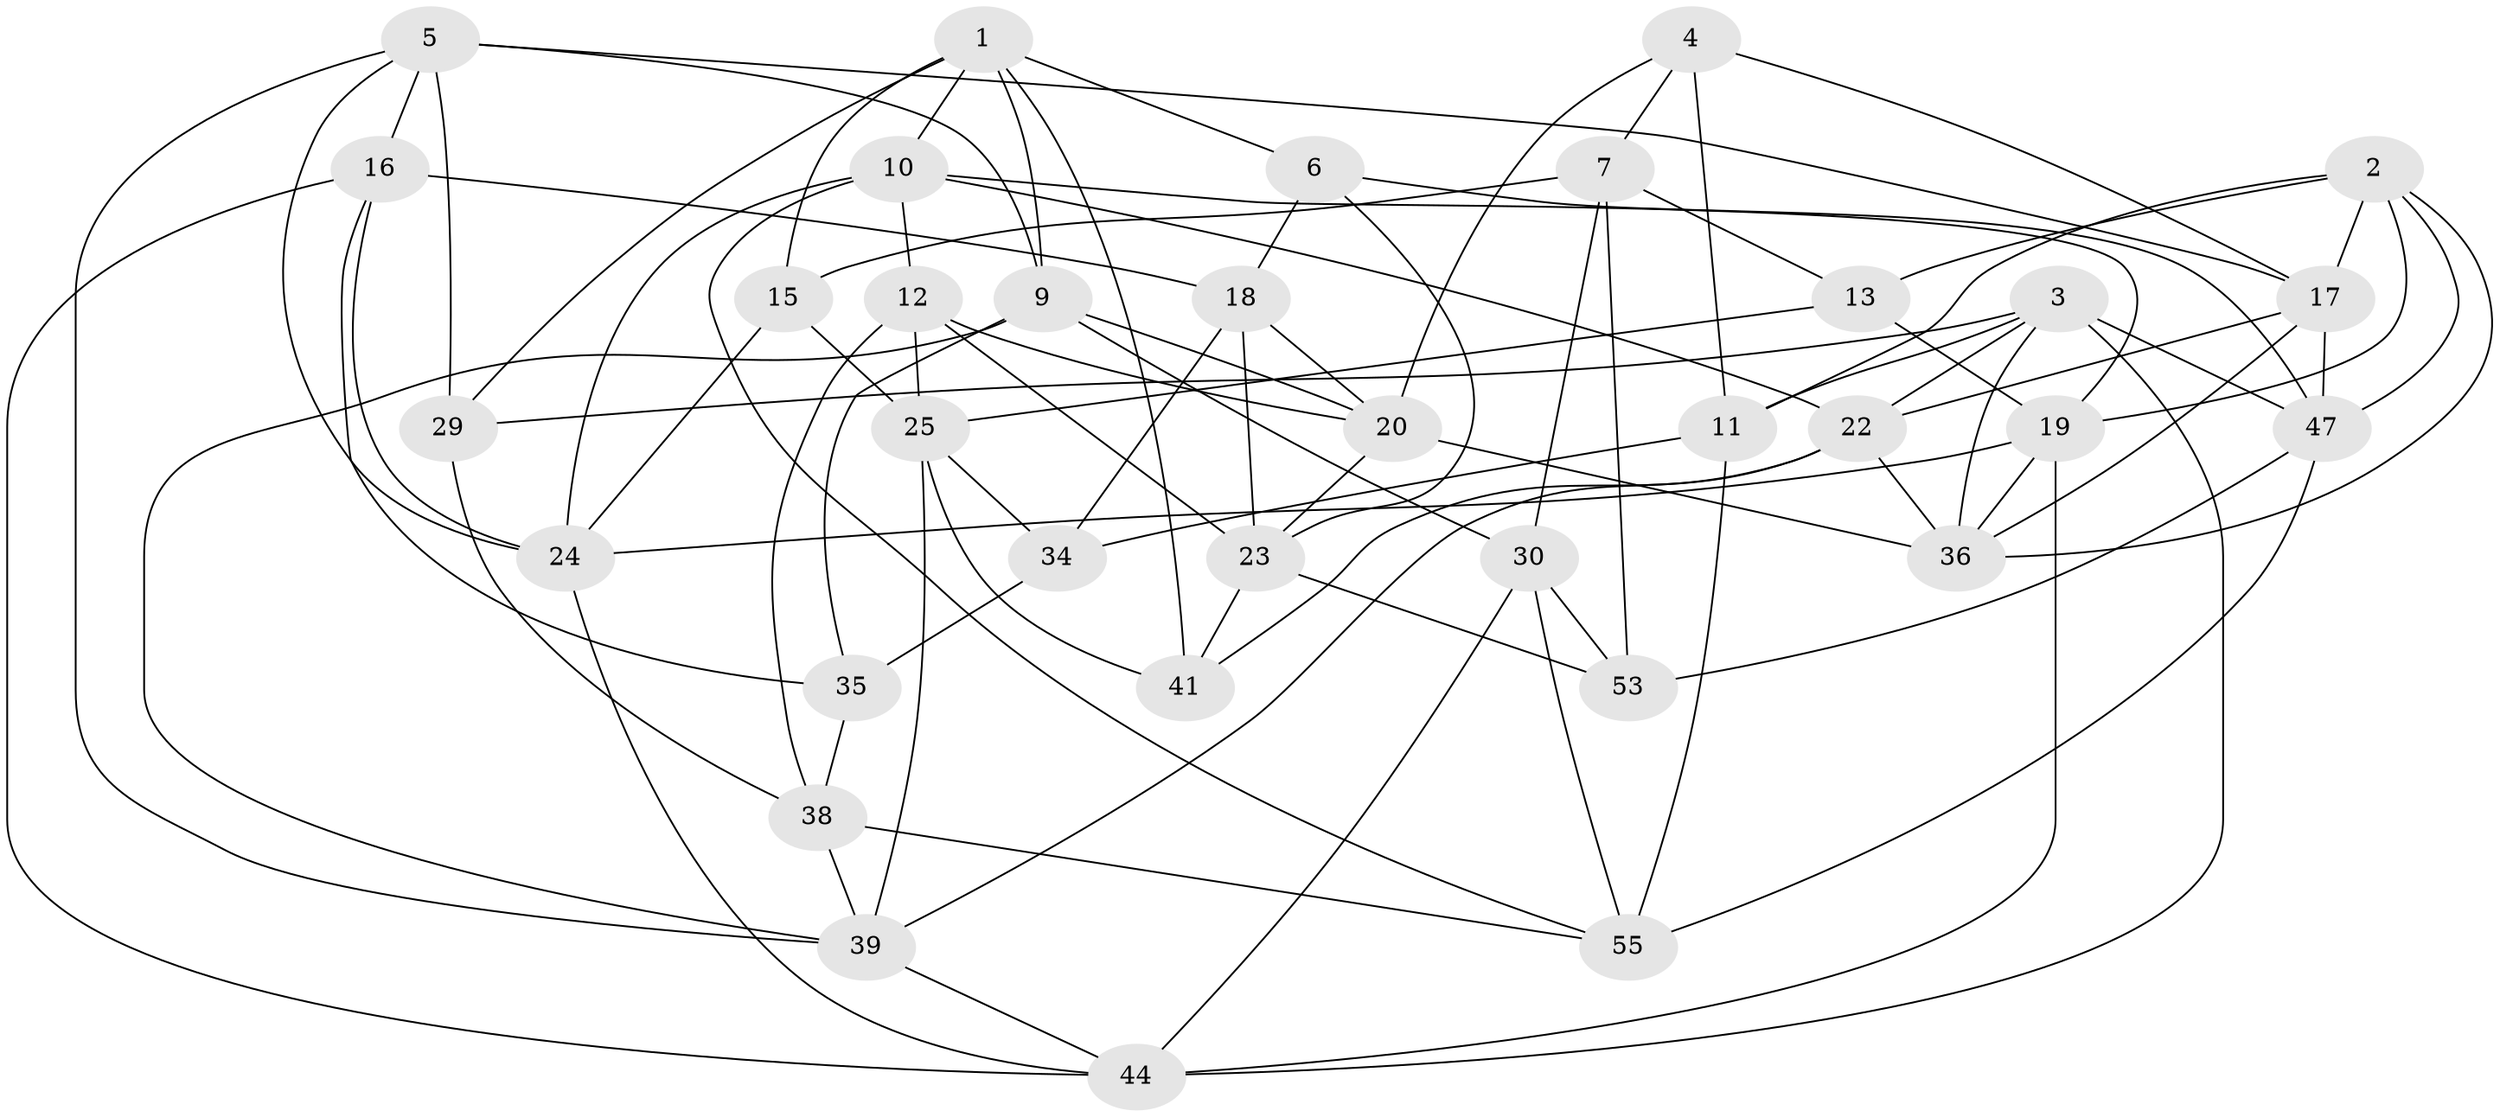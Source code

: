 // original degree distribution, {4: 1.0}
// Generated by graph-tools (version 1.1) at 2025/42/03/06/25 10:42:26]
// undirected, 34 vertices, 89 edges
graph export_dot {
graph [start="1"]
  node [color=gray90,style=filled];
  1 [super="+51"];
  2 [super="+45"];
  3 [super="+50"];
  4;
  5 [super="+8"];
  6;
  7 [super="+57"];
  9 [super="+32"];
  10 [super="+21"];
  11 [super="+14"];
  12 [super="+33"];
  13;
  15;
  16 [super="+31"];
  17 [super="+48"];
  18 [super="+27"];
  19 [super="+37"];
  20 [super="+28"];
  22 [super="+49"];
  23 [super="+43"];
  24 [super="+42"];
  25 [super="+26"];
  29;
  30 [super="+40"];
  34;
  35;
  36 [super="+46"];
  38 [super="+59"];
  39 [super="+56"];
  41;
  44 [super="+54"];
  47 [super="+52"];
  53;
  55 [super="+58"];
  1 -- 10;
  1 -- 6;
  1 -- 15;
  1 -- 9;
  1 -- 29;
  1 -- 41;
  2 -- 19;
  2 -- 17;
  2 -- 11;
  2 -- 36;
  2 -- 13;
  2 -- 47;
  3 -- 22;
  3 -- 44;
  3 -- 36;
  3 -- 11;
  3 -- 29;
  3 -- 47;
  4 -- 17;
  4 -- 7;
  4 -- 20;
  4 -- 11;
  5 -- 29;
  5 -- 9;
  5 -- 17;
  5 -- 24;
  5 -- 16;
  5 -- 39;
  6 -- 23;
  6 -- 47;
  6 -- 18;
  7 -- 30 [weight=2];
  7 -- 53;
  7 -- 15;
  7 -- 13;
  9 -- 39;
  9 -- 35;
  9 -- 20;
  9 -- 30;
  10 -- 22;
  10 -- 24;
  10 -- 19;
  10 -- 12;
  10 -- 55;
  11 -- 55 [weight=2];
  11 -- 34;
  12 -- 20;
  12 -- 25;
  12 -- 38 [weight=2];
  12 -- 23;
  13 -- 25;
  13 -- 19;
  15 -- 25;
  15 -- 24;
  16 -- 35;
  16 -- 44;
  16 -- 24;
  16 -- 18 [weight=2];
  17 -- 22;
  17 -- 47;
  17 -- 36;
  18 -- 34;
  18 -- 23;
  18 -- 20;
  19 -- 24;
  19 -- 36;
  19 -- 44;
  20 -- 36;
  20 -- 23;
  22 -- 41;
  22 -- 39;
  22 -- 36;
  23 -- 41;
  23 -- 53;
  24 -- 44;
  25 -- 41;
  25 -- 34;
  25 -- 39;
  29 -- 38;
  30 -- 55;
  30 -- 44;
  30 -- 53;
  34 -- 35;
  35 -- 38;
  38 -- 55;
  38 -- 39;
  39 -- 44;
  47 -- 53;
  47 -- 55;
}
